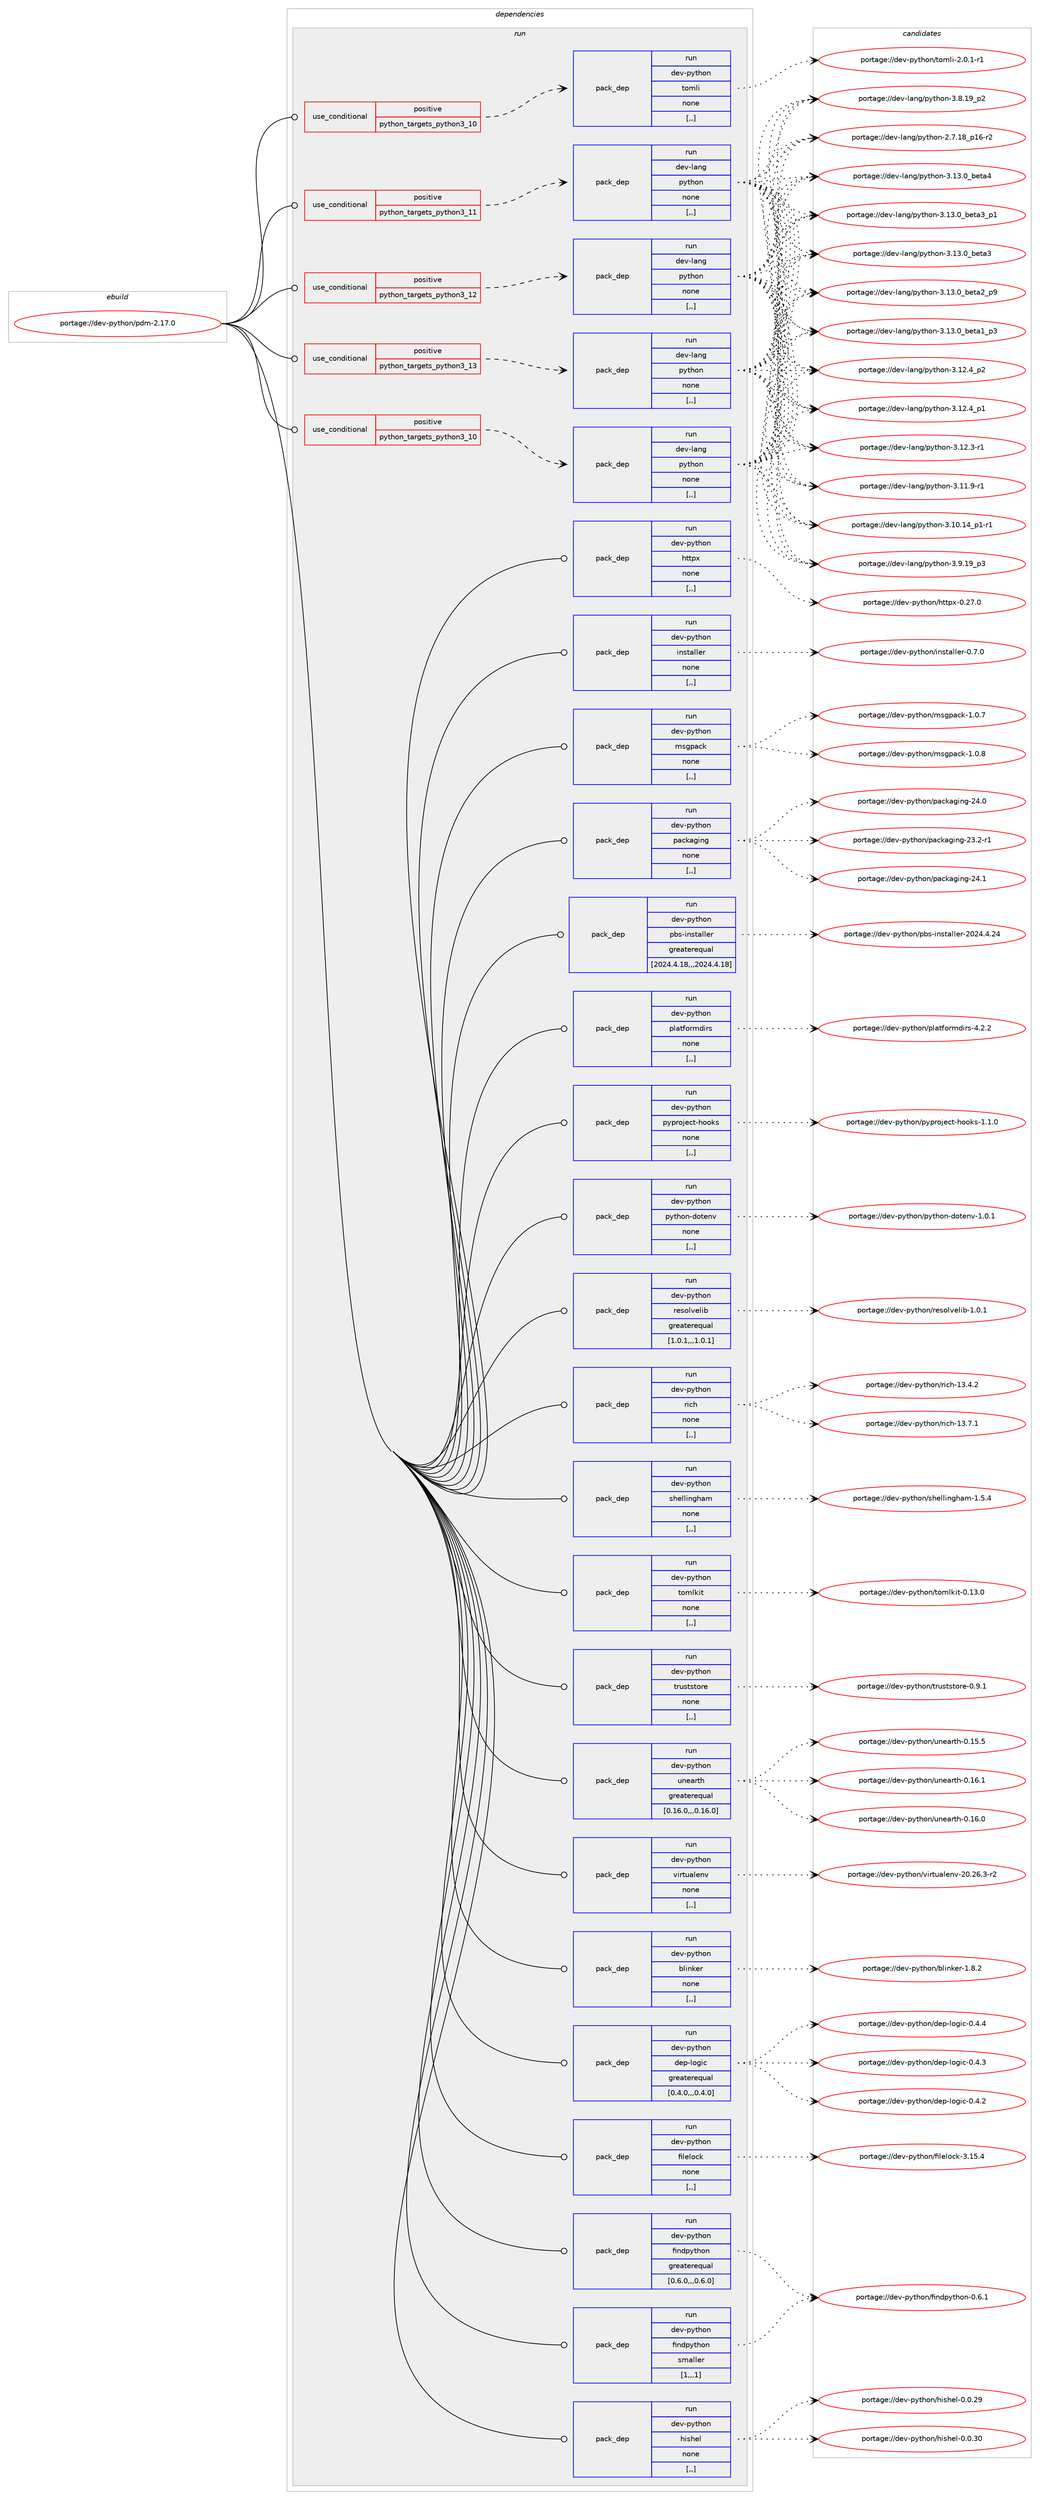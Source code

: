 digraph prolog {

# *************
# Graph options
# *************

newrank=true;
concentrate=true;
compound=true;
graph [rankdir=LR,fontname=Helvetica,fontsize=10,ranksep=1.5];#, ranksep=2.5, nodesep=0.2];
edge  [arrowhead=vee];
node  [fontname=Helvetica,fontsize=10];

# **********
# The ebuild
# **********

subgraph cluster_leftcol {
color=gray;
label=<<i>ebuild</i>>;
id [label="portage://dev-python/pdm-2.17.0", color=red, width=4, href="../dev-python/pdm-2.17.0.svg"];
}

# ****************
# The dependencies
# ****************

subgraph cluster_midcol {
color=gray;
label=<<i>dependencies</i>>;
subgraph cluster_compile {
fillcolor="#eeeeee";
style=filled;
label=<<i>compile</i>>;
}
subgraph cluster_compileandrun {
fillcolor="#eeeeee";
style=filled;
label=<<i>compile and run</i>>;
}
subgraph cluster_run {
fillcolor="#eeeeee";
style=filled;
label=<<i>run</i>>;
subgraph cond35823 {
dependency153971 [label=<<TABLE BORDER="0" CELLBORDER="1" CELLSPACING="0" CELLPADDING="4"><TR><TD ROWSPAN="3" CELLPADDING="10">use_conditional</TD></TR><TR><TD>positive</TD></TR><TR><TD>python_targets_python3_10</TD></TR></TABLE>>, shape=none, color=red];
subgraph pack116897 {
dependency153972 [label=<<TABLE BORDER="0" CELLBORDER="1" CELLSPACING="0" CELLPADDING="4" WIDTH="220"><TR><TD ROWSPAN="6" CELLPADDING="30">pack_dep</TD></TR><TR><TD WIDTH="110">run</TD></TR><TR><TD>dev-lang</TD></TR><TR><TD>python</TD></TR><TR><TD>none</TD></TR><TR><TD>[,,]</TD></TR></TABLE>>, shape=none, color=blue];
}
dependency153971:e -> dependency153972:w [weight=20,style="dashed",arrowhead="vee"];
}
id:e -> dependency153971:w [weight=20,style="solid",arrowhead="odot"];
subgraph cond35824 {
dependency153973 [label=<<TABLE BORDER="0" CELLBORDER="1" CELLSPACING="0" CELLPADDING="4"><TR><TD ROWSPAN="3" CELLPADDING="10">use_conditional</TD></TR><TR><TD>positive</TD></TR><TR><TD>python_targets_python3_10</TD></TR></TABLE>>, shape=none, color=red];
subgraph pack116898 {
dependency153974 [label=<<TABLE BORDER="0" CELLBORDER="1" CELLSPACING="0" CELLPADDING="4" WIDTH="220"><TR><TD ROWSPAN="6" CELLPADDING="30">pack_dep</TD></TR><TR><TD WIDTH="110">run</TD></TR><TR><TD>dev-python</TD></TR><TR><TD>tomli</TD></TR><TR><TD>none</TD></TR><TR><TD>[,,]</TD></TR></TABLE>>, shape=none, color=blue];
}
dependency153973:e -> dependency153974:w [weight=20,style="dashed",arrowhead="vee"];
}
id:e -> dependency153973:w [weight=20,style="solid",arrowhead="odot"];
subgraph cond35825 {
dependency153975 [label=<<TABLE BORDER="0" CELLBORDER="1" CELLSPACING="0" CELLPADDING="4"><TR><TD ROWSPAN="3" CELLPADDING="10">use_conditional</TD></TR><TR><TD>positive</TD></TR><TR><TD>python_targets_python3_11</TD></TR></TABLE>>, shape=none, color=red];
subgraph pack116899 {
dependency153976 [label=<<TABLE BORDER="0" CELLBORDER="1" CELLSPACING="0" CELLPADDING="4" WIDTH="220"><TR><TD ROWSPAN="6" CELLPADDING="30">pack_dep</TD></TR><TR><TD WIDTH="110">run</TD></TR><TR><TD>dev-lang</TD></TR><TR><TD>python</TD></TR><TR><TD>none</TD></TR><TR><TD>[,,]</TD></TR></TABLE>>, shape=none, color=blue];
}
dependency153975:e -> dependency153976:w [weight=20,style="dashed",arrowhead="vee"];
}
id:e -> dependency153975:w [weight=20,style="solid",arrowhead="odot"];
subgraph cond35826 {
dependency153977 [label=<<TABLE BORDER="0" CELLBORDER="1" CELLSPACING="0" CELLPADDING="4"><TR><TD ROWSPAN="3" CELLPADDING="10">use_conditional</TD></TR><TR><TD>positive</TD></TR><TR><TD>python_targets_python3_12</TD></TR></TABLE>>, shape=none, color=red];
subgraph pack116900 {
dependency153978 [label=<<TABLE BORDER="0" CELLBORDER="1" CELLSPACING="0" CELLPADDING="4" WIDTH="220"><TR><TD ROWSPAN="6" CELLPADDING="30">pack_dep</TD></TR><TR><TD WIDTH="110">run</TD></TR><TR><TD>dev-lang</TD></TR><TR><TD>python</TD></TR><TR><TD>none</TD></TR><TR><TD>[,,]</TD></TR></TABLE>>, shape=none, color=blue];
}
dependency153977:e -> dependency153978:w [weight=20,style="dashed",arrowhead="vee"];
}
id:e -> dependency153977:w [weight=20,style="solid",arrowhead="odot"];
subgraph cond35827 {
dependency153979 [label=<<TABLE BORDER="0" CELLBORDER="1" CELLSPACING="0" CELLPADDING="4"><TR><TD ROWSPAN="3" CELLPADDING="10">use_conditional</TD></TR><TR><TD>positive</TD></TR><TR><TD>python_targets_python3_13</TD></TR></TABLE>>, shape=none, color=red];
subgraph pack116901 {
dependency153980 [label=<<TABLE BORDER="0" CELLBORDER="1" CELLSPACING="0" CELLPADDING="4" WIDTH="220"><TR><TD ROWSPAN="6" CELLPADDING="30">pack_dep</TD></TR><TR><TD WIDTH="110">run</TD></TR><TR><TD>dev-lang</TD></TR><TR><TD>python</TD></TR><TR><TD>none</TD></TR><TR><TD>[,,]</TD></TR></TABLE>>, shape=none, color=blue];
}
dependency153979:e -> dependency153980:w [weight=20,style="dashed",arrowhead="vee"];
}
id:e -> dependency153979:w [weight=20,style="solid",arrowhead="odot"];
subgraph pack116902 {
dependency153981 [label=<<TABLE BORDER="0" CELLBORDER="1" CELLSPACING="0" CELLPADDING="4" WIDTH="220"><TR><TD ROWSPAN="6" CELLPADDING="30">pack_dep</TD></TR><TR><TD WIDTH="110">run</TD></TR><TR><TD>dev-python</TD></TR><TR><TD>blinker</TD></TR><TR><TD>none</TD></TR><TR><TD>[,,]</TD></TR></TABLE>>, shape=none, color=blue];
}
id:e -> dependency153981:w [weight=20,style="solid",arrowhead="odot"];
subgraph pack116903 {
dependency153982 [label=<<TABLE BORDER="0" CELLBORDER="1" CELLSPACING="0" CELLPADDING="4" WIDTH="220"><TR><TD ROWSPAN="6" CELLPADDING="30">pack_dep</TD></TR><TR><TD WIDTH="110">run</TD></TR><TR><TD>dev-python</TD></TR><TR><TD>dep-logic</TD></TR><TR><TD>greaterequal</TD></TR><TR><TD>[0.4.0,,,0.4.0]</TD></TR></TABLE>>, shape=none, color=blue];
}
id:e -> dependency153982:w [weight=20,style="solid",arrowhead="odot"];
subgraph pack116904 {
dependency153983 [label=<<TABLE BORDER="0" CELLBORDER="1" CELLSPACING="0" CELLPADDING="4" WIDTH="220"><TR><TD ROWSPAN="6" CELLPADDING="30">pack_dep</TD></TR><TR><TD WIDTH="110">run</TD></TR><TR><TD>dev-python</TD></TR><TR><TD>filelock</TD></TR><TR><TD>none</TD></TR><TR><TD>[,,]</TD></TR></TABLE>>, shape=none, color=blue];
}
id:e -> dependency153983:w [weight=20,style="solid",arrowhead="odot"];
subgraph pack116905 {
dependency153984 [label=<<TABLE BORDER="0" CELLBORDER="1" CELLSPACING="0" CELLPADDING="4" WIDTH="220"><TR><TD ROWSPAN="6" CELLPADDING="30">pack_dep</TD></TR><TR><TD WIDTH="110">run</TD></TR><TR><TD>dev-python</TD></TR><TR><TD>findpython</TD></TR><TR><TD>greaterequal</TD></TR><TR><TD>[0.6.0,,,0.6.0]</TD></TR></TABLE>>, shape=none, color=blue];
}
id:e -> dependency153984:w [weight=20,style="solid",arrowhead="odot"];
subgraph pack116906 {
dependency153985 [label=<<TABLE BORDER="0" CELLBORDER="1" CELLSPACING="0" CELLPADDING="4" WIDTH="220"><TR><TD ROWSPAN="6" CELLPADDING="30">pack_dep</TD></TR><TR><TD WIDTH="110">run</TD></TR><TR><TD>dev-python</TD></TR><TR><TD>findpython</TD></TR><TR><TD>smaller</TD></TR><TR><TD>[1,,,1]</TD></TR></TABLE>>, shape=none, color=blue];
}
id:e -> dependency153985:w [weight=20,style="solid",arrowhead="odot"];
subgraph pack116907 {
dependency153986 [label=<<TABLE BORDER="0" CELLBORDER="1" CELLSPACING="0" CELLPADDING="4" WIDTH="220"><TR><TD ROWSPAN="6" CELLPADDING="30">pack_dep</TD></TR><TR><TD WIDTH="110">run</TD></TR><TR><TD>dev-python</TD></TR><TR><TD>hishel</TD></TR><TR><TD>none</TD></TR><TR><TD>[,,]</TD></TR></TABLE>>, shape=none, color=blue];
}
id:e -> dependency153986:w [weight=20,style="solid",arrowhead="odot"];
subgraph pack116908 {
dependency153987 [label=<<TABLE BORDER="0" CELLBORDER="1" CELLSPACING="0" CELLPADDING="4" WIDTH="220"><TR><TD ROWSPAN="6" CELLPADDING="30">pack_dep</TD></TR><TR><TD WIDTH="110">run</TD></TR><TR><TD>dev-python</TD></TR><TR><TD>httpx</TD></TR><TR><TD>none</TD></TR><TR><TD>[,,]</TD></TR></TABLE>>, shape=none, color=blue];
}
id:e -> dependency153987:w [weight=20,style="solid",arrowhead="odot"];
subgraph pack116909 {
dependency153988 [label=<<TABLE BORDER="0" CELLBORDER="1" CELLSPACING="0" CELLPADDING="4" WIDTH="220"><TR><TD ROWSPAN="6" CELLPADDING="30">pack_dep</TD></TR><TR><TD WIDTH="110">run</TD></TR><TR><TD>dev-python</TD></TR><TR><TD>installer</TD></TR><TR><TD>none</TD></TR><TR><TD>[,,]</TD></TR></TABLE>>, shape=none, color=blue];
}
id:e -> dependency153988:w [weight=20,style="solid",arrowhead="odot"];
subgraph pack116910 {
dependency153989 [label=<<TABLE BORDER="0" CELLBORDER="1" CELLSPACING="0" CELLPADDING="4" WIDTH="220"><TR><TD ROWSPAN="6" CELLPADDING="30">pack_dep</TD></TR><TR><TD WIDTH="110">run</TD></TR><TR><TD>dev-python</TD></TR><TR><TD>msgpack</TD></TR><TR><TD>none</TD></TR><TR><TD>[,,]</TD></TR></TABLE>>, shape=none, color=blue];
}
id:e -> dependency153989:w [weight=20,style="solid",arrowhead="odot"];
subgraph pack116911 {
dependency153990 [label=<<TABLE BORDER="0" CELLBORDER="1" CELLSPACING="0" CELLPADDING="4" WIDTH="220"><TR><TD ROWSPAN="6" CELLPADDING="30">pack_dep</TD></TR><TR><TD WIDTH="110">run</TD></TR><TR><TD>dev-python</TD></TR><TR><TD>packaging</TD></TR><TR><TD>none</TD></TR><TR><TD>[,,]</TD></TR></TABLE>>, shape=none, color=blue];
}
id:e -> dependency153990:w [weight=20,style="solid",arrowhead="odot"];
subgraph pack116912 {
dependency153991 [label=<<TABLE BORDER="0" CELLBORDER="1" CELLSPACING="0" CELLPADDING="4" WIDTH="220"><TR><TD ROWSPAN="6" CELLPADDING="30">pack_dep</TD></TR><TR><TD WIDTH="110">run</TD></TR><TR><TD>dev-python</TD></TR><TR><TD>pbs-installer</TD></TR><TR><TD>greaterequal</TD></TR><TR><TD>[2024.4.18,,,2024.4.18]</TD></TR></TABLE>>, shape=none, color=blue];
}
id:e -> dependency153991:w [weight=20,style="solid",arrowhead="odot"];
subgraph pack116913 {
dependency153992 [label=<<TABLE BORDER="0" CELLBORDER="1" CELLSPACING="0" CELLPADDING="4" WIDTH="220"><TR><TD ROWSPAN="6" CELLPADDING="30">pack_dep</TD></TR><TR><TD WIDTH="110">run</TD></TR><TR><TD>dev-python</TD></TR><TR><TD>platformdirs</TD></TR><TR><TD>none</TD></TR><TR><TD>[,,]</TD></TR></TABLE>>, shape=none, color=blue];
}
id:e -> dependency153992:w [weight=20,style="solid",arrowhead="odot"];
subgraph pack116914 {
dependency153993 [label=<<TABLE BORDER="0" CELLBORDER="1" CELLSPACING="0" CELLPADDING="4" WIDTH="220"><TR><TD ROWSPAN="6" CELLPADDING="30">pack_dep</TD></TR><TR><TD WIDTH="110">run</TD></TR><TR><TD>dev-python</TD></TR><TR><TD>pyproject-hooks</TD></TR><TR><TD>none</TD></TR><TR><TD>[,,]</TD></TR></TABLE>>, shape=none, color=blue];
}
id:e -> dependency153993:w [weight=20,style="solid",arrowhead="odot"];
subgraph pack116915 {
dependency153994 [label=<<TABLE BORDER="0" CELLBORDER="1" CELLSPACING="0" CELLPADDING="4" WIDTH="220"><TR><TD ROWSPAN="6" CELLPADDING="30">pack_dep</TD></TR><TR><TD WIDTH="110">run</TD></TR><TR><TD>dev-python</TD></TR><TR><TD>python-dotenv</TD></TR><TR><TD>none</TD></TR><TR><TD>[,,]</TD></TR></TABLE>>, shape=none, color=blue];
}
id:e -> dependency153994:w [weight=20,style="solid",arrowhead="odot"];
subgraph pack116916 {
dependency153995 [label=<<TABLE BORDER="0" CELLBORDER="1" CELLSPACING="0" CELLPADDING="4" WIDTH="220"><TR><TD ROWSPAN="6" CELLPADDING="30">pack_dep</TD></TR><TR><TD WIDTH="110">run</TD></TR><TR><TD>dev-python</TD></TR><TR><TD>resolvelib</TD></TR><TR><TD>greaterequal</TD></TR><TR><TD>[1.0.1,,,1.0.1]</TD></TR></TABLE>>, shape=none, color=blue];
}
id:e -> dependency153995:w [weight=20,style="solid",arrowhead="odot"];
subgraph pack116917 {
dependency153996 [label=<<TABLE BORDER="0" CELLBORDER="1" CELLSPACING="0" CELLPADDING="4" WIDTH="220"><TR><TD ROWSPAN="6" CELLPADDING="30">pack_dep</TD></TR><TR><TD WIDTH="110">run</TD></TR><TR><TD>dev-python</TD></TR><TR><TD>rich</TD></TR><TR><TD>none</TD></TR><TR><TD>[,,]</TD></TR></TABLE>>, shape=none, color=blue];
}
id:e -> dependency153996:w [weight=20,style="solid",arrowhead="odot"];
subgraph pack116918 {
dependency153997 [label=<<TABLE BORDER="0" CELLBORDER="1" CELLSPACING="0" CELLPADDING="4" WIDTH="220"><TR><TD ROWSPAN="6" CELLPADDING="30">pack_dep</TD></TR><TR><TD WIDTH="110">run</TD></TR><TR><TD>dev-python</TD></TR><TR><TD>shellingham</TD></TR><TR><TD>none</TD></TR><TR><TD>[,,]</TD></TR></TABLE>>, shape=none, color=blue];
}
id:e -> dependency153997:w [weight=20,style="solid",arrowhead="odot"];
subgraph pack116919 {
dependency153998 [label=<<TABLE BORDER="0" CELLBORDER="1" CELLSPACING="0" CELLPADDING="4" WIDTH="220"><TR><TD ROWSPAN="6" CELLPADDING="30">pack_dep</TD></TR><TR><TD WIDTH="110">run</TD></TR><TR><TD>dev-python</TD></TR><TR><TD>tomlkit</TD></TR><TR><TD>none</TD></TR><TR><TD>[,,]</TD></TR></TABLE>>, shape=none, color=blue];
}
id:e -> dependency153998:w [weight=20,style="solid",arrowhead="odot"];
subgraph pack116920 {
dependency153999 [label=<<TABLE BORDER="0" CELLBORDER="1" CELLSPACING="0" CELLPADDING="4" WIDTH="220"><TR><TD ROWSPAN="6" CELLPADDING="30">pack_dep</TD></TR><TR><TD WIDTH="110">run</TD></TR><TR><TD>dev-python</TD></TR><TR><TD>truststore</TD></TR><TR><TD>none</TD></TR><TR><TD>[,,]</TD></TR></TABLE>>, shape=none, color=blue];
}
id:e -> dependency153999:w [weight=20,style="solid",arrowhead="odot"];
subgraph pack116921 {
dependency154000 [label=<<TABLE BORDER="0" CELLBORDER="1" CELLSPACING="0" CELLPADDING="4" WIDTH="220"><TR><TD ROWSPAN="6" CELLPADDING="30">pack_dep</TD></TR><TR><TD WIDTH="110">run</TD></TR><TR><TD>dev-python</TD></TR><TR><TD>unearth</TD></TR><TR><TD>greaterequal</TD></TR><TR><TD>[0.16.0,,,0.16.0]</TD></TR></TABLE>>, shape=none, color=blue];
}
id:e -> dependency154000:w [weight=20,style="solid",arrowhead="odot"];
subgraph pack116922 {
dependency154001 [label=<<TABLE BORDER="0" CELLBORDER="1" CELLSPACING="0" CELLPADDING="4" WIDTH="220"><TR><TD ROWSPAN="6" CELLPADDING="30">pack_dep</TD></TR><TR><TD WIDTH="110">run</TD></TR><TR><TD>dev-python</TD></TR><TR><TD>virtualenv</TD></TR><TR><TD>none</TD></TR><TR><TD>[,,]</TD></TR></TABLE>>, shape=none, color=blue];
}
id:e -> dependency154001:w [weight=20,style="solid",arrowhead="odot"];
}
}

# **************
# The candidates
# **************

subgraph cluster_choices {
rank=same;
color=gray;
label=<<i>candidates</i>>;

subgraph choice116897 {
color=black;
nodesep=1;
choice1001011184510897110103471121211161041111104551464951464895981011169752 [label="portage://dev-lang/python-3.13.0_beta4", color=red, width=4,href="../dev-lang/python-3.13.0_beta4.svg"];
choice10010111845108971101034711212111610411111045514649514648959810111697519511249 [label="portage://dev-lang/python-3.13.0_beta3_p1", color=red, width=4,href="../dev-lang/python-3.13.0_beta3_p1.svg"];
choice1001011184510897110103471121211161041111104551464951464895981011169751 [label="portage://dev-lang/python-3.13.0_beta3", color=red, width=4,href="../dev-lang/python-3.13.0_beta3.svg"];
choice10010111845108971101034711212111610411111045514649514648959810111697509511257 [label="portage://dev-lang/python-3.13.0_beta2_p9", color=red, width=4,href="../dev-lang/python-3.13.0_beta2_p9.svg"];
choice10010111845108971101034711212111610411111045514649514648959810111697499511251 [label="portage://dev-lang/python-3.13.0_beta1_p3", color=red, width=4,href="../dev-lang/python-3.13.0_beta1_p3.svg"];
choice100101118451089711010347112121116104111110455146495046529511250 [label="portage://dev-lang/python-3.12.4_p2", color=red, width=4,href="../dev-lang/python-3.12.4_p2.svg"];
choice100101118451089711010347112121116104111110455146495046529511249 [label="portage://dev-lang/python-3.12.4_p1", color=red, width=4,href="../dev-lang/python-3.12.4_p1.svg"];
choice100101118451089711010347112121116104111110455146495046514511449 [label="portage://dev-lang/python-3.12.3-r1", color=red, width=4,href="../dev-lang/python-3.12.3-r1.svg"];
choice100101118451089711010347112121116104111110455146494946574511449 [label="portage://dev-lang/python-3.11.9-r1", color=red, width=4,href="../dev-lang/python-3.11.9-r1.svg"];
choice100101118451089711010347112121116104111110455146494846495295112494511449 [label="portage://dev-lang/python-3.10.14_p1-r1", color=red, width=4,href="../dev-lang/python-3.10.14_p1-r1.svg"];
choice100101118451089711010347112121116104111110455146574649579511251 [label="portage://dev-lang/python-3.9.19_p3", color=red, width=4,href="../dev-lang/python-3.9.19_p3.svg"];
choice100101118451089711010347112121116104111110455146564649579511250 [label="portage://dev-lang/python-3.8.19_p2", color=red, width=4,href="../dev-lang/python-3.8.19_p2.svg"];
choice100101118451089711010347112121116104111110455046554649569511249544511450 [label="portage://dev-lang/python-2.7.18_p16-r2", color=red, width=4,href="../dev-lang/python-2.7.18_p16-r2.svg"];
dependency153972:e -> choice1001011184510897110103471121211161041111104551464951464895981011169752:w [style=dotted,weight="100"];
dependency153972:e -> choice10010111845108971101034711212111610411111045514649514648959810111697519511249:w [style=dotted,weight="100"];
dependency153972:e -> choice1001011184510897110103471121211161041111104551464951464895981011169751:w [style=dotted,weight="100"];
dependency153972:e -> choice10010111845108971101034711212111610411111045514649514648959810111697509511257:w [style=dotted,weight="100"];
dependency153972:e -> choice10010111845108971101034711212111610411111045514649514648959810111697499511251:w [style=dotted,weight="100"];
dependency153972:e -> choice100101118451089711010347112121116104111110455146495046529511250:w [style=dotted,weight="100"];
dependency153972:e -> choice100101118451089711010347112121116104111110455146495046529511249:w [style=dotted,weight="100"];
dependency153972:e -> choice100101118451089711010347112121116104111110455146495046514511449:w [style=dotted,weight="100"];
dependency153972:e -> choice100101118451089711010347112121116104111110455146494946574511449:w [style=dotted,weight="100"];
dependency153972:e -> choice100101118451089711010347112121116104111110455146494846495295112494511449:w [style=dotted,weight="100"];
dependency153972:e -> choice100101118451089711010347112121116104111110455146574649579511251:w [style=dotted,weight="100"];
dependency153972:e -> choice100101118451089711010347112121116104111110455146564649579511250:w [style=dotted,weight="100"];
dependency153972:e -> choice100101118451089711010347112121116104111110455046554649569511249544511450:w [style=dotted,weight="100"];
}
subgraph choice116898 {
color=black;
nodesep=1;
choice10010111845112121116104111110471161111091081054550464846494511449 [label="portage://dev-python/tomli-2.0.1-r1", color=red, width=4,href="../dev-python/tomli-2.0.1-r1.svg"];
dependency153974:e -> choice10010111845112121116104111110471161111091081054550464846494511449:w [style=dotted,weight="100"];
}
subgraph choice116899 {
color=black;
nodesep=1;
choice1001011184510897110103471121211161041111104551464951464895981011169752 [label="portage://dev-lang/python-3.13.0_beta4", color=red, width=4,href="../dev-lang/python-3.13.0_beta4.svg"];
choice10010111845108971101034711212111610411111045514649514648959810111697519511249 [label="portage://dev-lang/python-3.13.0_beta3_p1", color=red, width=4,href="../dev-lang/python-3.13.0_beta3_p1.svg"];
choice1001011184510897110103471121211161041111104551464951464895981011169751 [label="portage://dev-lang/python-3.13.0_beta3", color=red, width=4,href="../dev-lang/python-3.13.0_beta3.svg"];
choice10010111845108971101034711212111610411111045514649514648959810111697509511257 [label="portage://dev-lang/python-3.13.0_beta2_p9", color=red, width=4,href="../dev-lang/python-3.13.0_beta2_p9.svg"];
choice10010111845108971101034711212111610411111045514649514648959810111697499511251 [label="portage://dev-lang/python-3.13.0_beta1_p3", color=red, width=4,href="../dev-lang/python-3.13.0_beta1_p3.svg"];
choice100101118451089711010347112121116104111110455146495046529511250 [label="portage://dev-lang/python-3.12.4_p2", color=red, width=4,href="../dev-lang/python-3.12.4_p2.svg"];
choice100101118451089711010347112121116104111110455146495046529511249 [label="portage://dev-lang/python-3.12.4_p1", color=red, width=4,href="../dev-lang/python-3.12.4_p1.svg"];
choice100101118451089711010347112121116104111110455146495046514511449 [label="portage://dev-lang/python-3.12.3-r1", color=red, width=4,href="../dev-lang/python-3.12.3-r1.svg"];
choice100101118451089711010347112121116104111110455146494946574511449 [label="portage://dev-lang/python-3.11.9-r1", color=red, width=4,href="../dev-lang/python-3.11.9-r1.svg"];
choice100101118451089711010347112121116104111110455146494846495295112494511449 [label="portage://dev-lang/python-3.10.14_p1-r1", color=red, width=4,href="../dev-lang/python-3.10.14_p1-r1.svg"];
choice100101118451089711010347112121116104111110455146574649579511251 [label="portage://dev-lang/python-3.9.19_p3", color=red, width=4,href="../dev-lang/python-3.9.19_p3.svg"];
choice100101118451089711010347112121116104111110455146564649579511250 [label="portage://dev-lang/python-3.8.19_p2", color=red, width=4,href="../dev-lang/python-3.8.19_p2.svg"];
choice100101118451089711010347112121116104111110455046554649569511249544511450 [label="portage://dev-lang/python-2.7.18_p16-r2", color=red, width=4,href="../dev-lang/python-2.7.18_p16-r2.svg"];
dependency153976:e -> choice1001011184510897110103471121211161041111104551464951464895981011169752:w [style=dotted,weight="100"];
dependency153976:e -> choice10010111845108971101034711212111610411111045514649514648959810111697519511249:w [style=dotted,weight="100"];
dependency153976:e -> choice1001011184510897110103471121211161041111104551464951464895981011169751:w [style=dotted,weight="100"];
dependency153976:e -> choice10010111845108971101034711212111610411111045514649514648959810111697509511257:w [style=dotted,weight="100"];
dependency153976:e -> choice10010111845108971101034711212111610411111045514649514648959810111697499511251:w [style=dotted,weight="100"];
dependency153976:e -> choice100101118451089711010347112121116104111110455146495046529511250:w [style=dotted,weight="100"];
dependency153976:e -> choice100101118451089711010347112121116104111110455146495046529511249:w [style=dotted,weight="100"];
dependency153976:e -> choice100101118451089711010347112121116104111110455146495046514511449:w [style=dotted,weight="100"];
dependency153976:e -> choice100101118451089711010347112121116104111110455146494946574511449:w [style=dotted,weight="100"];
dependency153976:e -> choice100101118451089711010347112121116104111110455146494846495295112494511449:w [style=dotted,weight="100"];
dependency153976:e -> choice100101118451089711010347112121116104111110455146574649579511251:w [style=dotted,weight="100"];
dependency153976:e -> choice100101118451089711010347112121116104111110455146564649579511250:w [style=dotted,weight="100"];
dependency153976:e -> choice100101118451089711010347112121116104111110455046554649569511249544511450:w [style=dotted,weight="100"];
}
subgraph choice116900 {
color=black;
nodesep=1;
choice1001011184510897110103471121211161041111104551464951464895981011169752 [label="portage://dev-lang/python-3.13.0_beta4", color=red, width=4,href="../dev-lang/python-3.13.0_beta4.svg"];
choice10010111845108971101034711212111610411111045514649514648959810111697519511249 [label="portage://dev-lang/python-3.13.0_beta3_p1", color=red, width=4,href="../dev-lang/python-3.13.0_beta3_p1.svg"];
choice1001011184510897110103471121211161041111104551464951464895981011169751 [label="portage://dev-lang/python-3.13.0_beta3", color=red, width=4,href="../dev-lang/python-3.13.0_beta3.svg"];
choice10010111845108971101034711212111610411111045514649514648959810111697509511257 [label="portage://dev-lang/python-3.13.0_beta2_p9", color=red, width=4,href="../dev-lang/python-3.13.0_beta2_p9.svg"];
choice10010111845108971101034711212111610411111045514649514648959810111697499511251 [label="portage://dev-lang/python-3.13.0_beta1_p3", color=red, width=4,href="../dev-lang/python-3.13.0_beta1_p3.svg"];
choice100101118451089711010347112121116104111110455146495046529511250 [label="portage://dev-lang/python-3.12.4_p2", color=red, width=4,href="../dev-lang/python-3.12.4_p2.svg"];
choice100101118451089711010347112121116104111110455146495046529511249 [label="portage://dev-lang/python-3.12.4_p1", color=red, width=4,href="../dev-lang/python-3.12.4_p1.svg"];
choice100101118451089711010347112121116104111110455146495046514511449 [label="portage://dev-lang/python-3.12.3-r1", color=red, width=4,href="../dev-lang/python-3.12.3-r1.svg"];
choice100101118451089711010347112121116104111110455146494946574511449 [label="portage://dev-lang/python-3.11.9-r1", color=red, width=4,href="../dev-lang/python-3.11.9-r1.svg"];
choice100101118451089711010347112121116104111110455146494846495295112494511449 [label="portage://dev-lang/python-3.10.14_p1-r1", color=red, width=4,href="../dev-lang/python-3.10.14_p1-r1.svg"];
choice100101118451089711010347112121116104111110455146574649579511251 [label="portage://dev-lang/python-3.9.19_p3", color=red, width=4,href="../dev-lang/python-3.9.19_p3.svg"];
choice100101118451089711010347112121116104111110455146564649579511250 [label="portage://dev-lang/python-3.8.19_p2", color=red, width=4,href="../dev-lang/python-3.8.19_p2.svg"];
choice100101118451089711010347112121116104111110455046554649569511249544511450 [label="portage://dev-lang/python-2.7.18_p16-r2", color=red, width=4,href="../dev-lang/python-2.7.18_p16-r2.svg"];
dependency153978:e -> choice1001011184510897110103471121211161041111104551464951464895981011169752:w [style=dotted,weight="100"];
dependency153978:e -> choice10010111845108971101034711212111610411111045514649514648959810111697519511249:w [style=dotted,weight="100"];
dependency153978:e -> choice1001011184510897110103471121211161041111104551464951464895981011169751:w [style=dotted,weight="100"];
dependency153978:e -> choice10010111845108971101034711212111610411111045514649514648959810111697509511257:w [style=dotted,weight="100"];
dependency153978:e -> choice10010111845108971101034711212111610411111045514649514648959810111697499511251:w [style=dotted,weight="100"];
dependency153978:e -> choice100101118451089711010347112121116104111110455146495046529511250:w [style=dotted,weight="100"];
dependency153978:e -> choice100101118451089711010347112121116104111110455146495046529511249:w [style=dotted,weight="100"];
dependency153978:e -> choice100101118451089711010347112121116104111110455146495046514511449:w [style=dotted,weight="100"];
dependency153978:e -> choice100101118451089711010347112121116104111110455146494946574511449:w [style=dotted,weight="100"];
dependency153978:e -> choice100101118451089711010347112121116104111110455146494846495295112494511449:w [style=dotted,weight="100"];
dependency153978:e -> choice100101118451089711010347112121116104111110455146574649579511251:w [style=dotted,weight="100"];
dependency153978:e -> choice100101118451089711010347112121116104111110455146564649579511250:w [style=dotted,weight="100"];
dependency153978:e -> choice100101118451089711010347112121116104111110455046554649569511249544511450:w [style=dotted,weight="100"];
}
subgraph choice116901 {
color=black;
nodesep=1;
choice1001011184510897110103471121211161041111104551464951464895981011169752 [label="portage://dev-lang/python-3.13.0_beta4", color=red, width=4,href="../dev-lang/python-3.13.0_beta4.svg"];
choice10010111845108971101034711212111610411111045514649514648959810111697519511249 [label="portage://dev-lang/python-3.13.0_beta3_p1", color=red, width=4,href="../dev-lang/python-3.13.0_beta3_p1.svg"];
choice1001011184510897110103471121211161041111104551464951464895981011169751 [label="portage://dev-lang/python-3.13.0_beta3", color=red, width=4,href="../dev-lang/python-3.13.0_beta3.svg"];
choice10010111845108971101034711212111610411111045514649514648959810111697509511257 [label="portage://dev-lang/python-3.13.0_beta2_p9", color=red, width=4,href="../dev-lang/python-3.13.0_beta2_p9.svg"];
choice10010111845108971101034711212111610411111045514649514648959810111697499511251 [label="portage://dev-lang/python-3.13.0_beta1_p3", color=red, width=4,href="../dev-lang/python-3.13.0_beta1_p3.svg"];
choice100101118451089711010347112121116104111110455146495046529511250 [label="portage://dev-lang/python-3.12.4_p2", color=red, width=4,href="../dev-lang/python-3.12.4_p2.svg"];
choice100101118451089711010347112121116104111110455146495046529511249 [label="portage://dev-lang/python-3.12.4_p1", color=red, width=4,href="../dev-lang/python-3.12.4_p1.svg"];
choice100101118451089711010347112121116104111110455146495046514511449 [label="portage://dev-lang/python-3.12.3-r1", color=red, width=4,href="../dev-lang/python-3.12.3-r1.svg"];
choice100101118451089711010347112121116104111110455146494946574511449 [label="portage://dev-lang/python-3.11.9-r1", color=red, width=4,href="../dev-lang/python-3.11.9-r1.svg"];
choice100101118451089711010347112121116104111110455146494846495295112494511449 [label="portage://dev-lang/python-3.10.14_p1-r1", color=red, width=4,href="../dev-lang/python-3.10.14_p1-r1.svg"];
choice100101118451089711010347112121116104111110455146574649579511251 [label="portage://dev-lang/python-3.9.19_p3", color=red, width=4,href="../dev-lang/python-3.9.19_p3.svg"];
choice100101118451089711010347112121116104111110455146564649579511250 [label="portage://dev-lang/python-3.8.19_p2", color=red, width=4,href="../dev-lang/python-3.8.19_p2.svg"];
choice100101118451089711010347112121116104111110455046554649569511249544511450 [label="portage://dev-lang/python-2.7.18_p16-r2", color=red, width=4,href="../dev-lang/python-2.7.18_p16-r2.svg"];
dependency153980:e -> choice1001011184510897110103471121211161041111104551464951464895981011169752:w [style=dotted,weight="100"];
dependency153980:e -> choice10010111845108971101034711212111610411111045514649514648959810111697519511249:w [style=dotted,weight="100"];
dependency153980:e -> choice1001011184510897110103471121211161041111104551464951464895981011169751:w [style=dotted,weight="100"];
dependency153980:e -> choice10010111845108971101034711212111610411111045514649514648959810111697509511257:w [style=dotted,weight="100"];
dependency153980:e -> choice10010111845108971101034711212111610411111045514649514648959810111697499511251:w [style=dotted,weight="100"];
dependency153980:e -> choice100101118451089711010347112121116104111110455146495046529511250:w [style=dotted,weight="100"];
dependency153980:e -> choice100101118451089711010347112121116104111110455146495046529511249:w [style=dotted,weight="100"];
dependency153980:e -> choice100101118451089711010347112121116104111110455146495046514511449:w [style=dotted,weight="100"];
dependency153980:e -> choice100101118451089711010347112121116104111110455146494946574511449:w [style=dotted,weight="100"];
dependency153980:e -> choice100101118451089711010347112121116104111110455146494846495295112494511449:w [style=dotted,weight="100"];
dependency153980:e -> choice100101118451089711010347112121116104111110455146574649579511251:w [style=dotted,weight="100"];
dependency153980:e -> choice100101118451089711010347112121116104111110455146564649579511250:w [style=dotted,weight="100"];
dependency153980:e -> choice100101118451089711010347112121116104111110455046554649569511249544511450:w [style=dotted,weight="100"];
}
subgraph choice116902 {
color=black;
nodesep=1;
choice100101118451121211161041111104798108105110107101114454946564650 [label="portage://dev-python/blinker-1.8.2", color=red, width=4,href="../dev-python/blinker-1.8.2.svg"];
dependency153981:e -> choice100101118451121211161041111104798108105110107101114454946564650:w [style=dotted,weight="100"];
}
subgraph choice116903 {
color=black;
nodesep=1;
choice10010111845112121116104111110471001011124510811110310599454846524652 [label="portage://dev-python/dep-logic-0.4.4", color=red, width=4,href="../dev-python/dep-logic-0.4.4.svg"];
choice10010111845112121116104111110471001011124510811110310599454846524651 [label="portage://dev-python/dep-logic-0.4.3", color=red, width=4,href="../dev-python/dep-logic-0.4.3.svg"];
choice10010111845112121116104111110471001011124510811110310599454846524650 [label="portage://dev-python/dep-logic-0.4.2", color=red, width=4,href="../dev-python/dep-logic-0.4.2.svg"];
dependency153982:e -> choice10010111845112121116104111110471001011124510811110310599454846524652:w [style=dotted,weight="100"];
dependency153982:e -> choice10010111845112121116104111110471001011124510811110310599454846524651:w [style=dotted,weight="100"];
dependency153982:e -> choice10010111845112121116104111110471001011124510811110310599454846524650:w [style=dotted,weight="100"];
}
subgraph choice116904 {
color=black;
nodesep=1;
choice10010111845112121116104111110471021051081011081119910745514649534652 [label="portage://dev-python/filelock-3.15.4", color=red, width=4,href="../dev-python/filelock-3.15.4.svg"];
dependency153983:e -> choice10010111845112121116104111110471021051081011081119910745514649534652:w [style=dotted,weight="100"];
}
subgraph choice116905 {
color=black;
nodesep=1;
choice1001011184511212111610411111047102105110100112121116104111110454846544649 [label="portage://dev-python/findpython-0.6.1", color=red, width=4,href="../dev-python/findpython-0.6.1.svg"];
dependency153984:e -> choice1001011184511212111610411111047102105110100112121116104111110454846544649:w [style=dotted,weight="100"];
}
subgraph choice116906 {
color=black;
nodesep=1;
choice1001011184511212111610411111047102105110100112121116104111110454846544649 [label="portage://dev-python/findpython-0.6.1", color=red, width=4,href="../dev-python/findpython-0.6.1.svg"];
dependency153985:e -> choice1001011184511212111610411111047102105110100112121116104111110454846544649:w [style=dotted,weight="100"];
}
subgraph choice116907 {
color=black;
nodesep=1;
choice100101118451121211161041111104710410511510410110845484648465148 [label="portage://dev-python/hishel-0.0.30", color=red, width=4,href="../dev-python/hishel-0.0.30.svg"];
choice100101118451121211161041111104710410511510410110845484648465057 [label="portage://dev-python/hishel-0.0.29", color=red, width=4,href="../dev-python/hishel-0.0.29.svg"];
dependency153986:e -> choice100101118451121211161041111104710410511510410110845484648465148:w [style=dotted,weight="100"];
dependency153986:e -> choice100101118451121211161041111104710410511510410110845484648465057:w [style=dotted,weight="100"];
}
subgraph choice116908 {
color=black;
nodesep=1;
choice100101118451121211161041111104710411611611212045484650554648 [label="portage://dev-python/httpx-0.27.0", color=red, width=4,href="../dev-python/httpx-0.27.0.svg"];
dependency153987:e -> choice100101118451121211161041111104710411611611212045484650554648:w [style=dotted,weight="100"];
}
subgraph choice116909 {
color=black;
nodesep=1;
choice100101118451121211161041111104710511011511697108108101114454846554648 [label="portage://dev-python/installer-0.7.0", color=red, width=4,href="../dev-python/installer-0.7.0.svg"];
dependency153988:e -> choice100101118451121211161041111104710511011511697108108101114454846554648:w [style=dotted,weight="100"];
}
subgraph choice116910 {
color=black;
nodesep=1;
choice10010111845112121116104111110471091151031129799107454946484656 [label="portage://dev-python/msgpack-1.0.8", color=red, width=4,href="../dev-python/msgpack-1.0.8.svg"];
choice10010111845112121116104111110471091151031129799107454946484655 [label="portage://dev-python/msgpack-1.0.7", color=red, width=4,href="../dev-python/msgpack-1.0.7.svg"];
dependency153989:e -> choice10010111845112121116104111110471091151031129799107454946484656:w [style=dotted,weight="100"];
dependency153989:e -> choice10010111845112121116104111110471091151031129799107454946484655:w [style=dotted,weight="100"];
}
subgraph choice116911 {
color=black;
nodesep=1;
choice10010111845112121116104111110471129799107971031051101034550524649 [label="portage://dev-python/packaging-24.1", color=red, width=4,href="../dev-python/packaging-24.1.svg"];
choice10010111845112121116104111110471129799107971031051101034550524648 [label="portage://dev-python/packaging-24.0", color=red, width=4,href="../dev-python/packaging-24.0.svg"];
choice100101118451121211161041111104711297991079710310511010345505146504511449 [label="portage://dev-python/packaging-23.2-r1", color=red, width=4,href="../dev-python/packaging-23.2-r1.svg"];
dependency153990:e -> choice10010111845112121116104111110471129799107971031051101034550524649:w [style=dotted,weight="100"];
dependency153990:e -> choice10010111845112121116104111110471129799107971031051101034550524648:w [style=dotted,weight="100"];
dependency153990:e -> choice100101118451121211161041111104711297991079710310511010345505146504511449:w [style=dotted,weight="100"];
}
subgraph choice116912 {
color=black;
nodesep=1;
choice100101118451121211161041111104711298115451051101151169710810810111445504850524652465052 [label="portage://dev-python/pbs-installer-2024.4.24", color=red, width=4,href="../dev-python/pbs-installer-2024.4.24.svg"];
dependency153991:e -> choice100101118451121211161041111104711298115451051101151169710810810111445504850524652465052:w [style=dotted,weight="100"];
}
subgraph choice116913 {
color=black;
nodesep=1;
choice100101118451121211161041111104711210897116102111114109100105114115455246504650 [label="portage://dev-python/platformdirs-4.2.2", color=red, width=4,href="../dev-python/platformdirs-4.2.2.svg"];
dependency153992:e -> choice100101118451121211161041111104711210897116102111114109100105114115455246504650:w [style=dotted,weight="100"];
}
subgraph choice116914 {
color=black;
nodesep=1;
choice10010111845112121116104111110471121211121141111061019911645104111111107115454946494648 [label="portage://dev-python/pyproject-hooks-1.1.0", color=red, width=4,href="../dev-python/pyproject-hooks-1.1.0.svg"];
dependency153993:e -> choice10010111845112121116104111110471121211121141111061019911645104111111107115454946494648:w [style=dotted,weight="100"];
}
subgraph choice116915 {
color=black;
nodesep=1;
choice100101118451121211161041111104711212111610411111045100111116101110118454946484649 [label="portage://dev-python/python-dotenv-1.0.1", color=red, width=4,href="../dev-python/python-dotenv-1.0.1.svg"];
dependency153994:e -> choice100101118451121211161041111104711212111610411111045100111116101110118454946484649:w [style=dotted,weight="100"];
}
subgraph choice116916 {
color=black;
nodesep=1;
choice100101118451121211161041111104711410111511110811810110810598454946484649 [label="portage://dev-python/resolvelib-1.0.1", color=red, width=4,href="../dev-python/resolvelib-1.0.1.svg"];
dependency153995:e -> choice100101118451121211161041111104711410111511110811810110810598454946484649:w [style=dotted,weight="100"];
}
subgraph choice116917 {
color=black;
nodesep=1;
choice10010111845112121116104111110471141059910445495146554649 [label="portage://dev-python/rich-13.7.1", color=red, width=4,href="../dev-python/rich-13.7.1.svg"];
choice10010111845112121116104111110471141059910445495146524650 [label="portage://dev-python/rich-13.4.2", color=red, width=4,href="../dev-python/rich-13.4.2.svg"];
dependency153996:e -> choice10010111845112121116104111110471141059910445495146554649:w [style=dotted,weight="100"];
dependency153996:e -> choice10010111845112121116104111110471141059910445495146524650:w [style=dotted,weight="100"];
}
subgraph choice116918 {
color=black;
nodesep=1;
choice100101118451121211161041111104711510410110810810511010310497109454946534652 [label="portage://dev-python/shellingham-1.5.4", color=red, width=4,href="../dev-python/shellingham-1.5.4.svg"];
dependency153997:e -> choice100101118451121211161041111104711510410110810810511010310497109454946534652:w [style=dotted,weight="100"];
}
subgraph choice116919 {
color=black;
nodesep=1;
choice100101118451121211161041111104711611110910810710511645484649514648 [label="portage://dev-python/tomlkit-0.13.0", color=red, width=4,href="../dev-python/tomlkit-0.13.0.svg"];
dependency153998:e -> choice100101118451121211161041111104711611110910810710511645484649514648:w [style=dotted,weight="100"];
}
subgraph choice116920 {
color=black;
nodesep=1;
choice1001011184511212111610411111047116114117115116115116111114101454846574649 [label="portage://dev-python/truststore-0.9.1", color=red, width=4,href="../dev-python/truststore-0.9.1.svg"];
dependency153999:e -> choice1001011184511212111610411111047116114117115116115116111114101454846574649:w [style=dotted,weight="100"];
}
subgraph choice116921 {
color=black;
nodesep=1;
choice10010111845112121116104111110471171101019711411610445484649544649 [label="portage://dev-python/unearth-0.16.1", color=red, width=4,href="../dev-python/unearth-0.16.1.svg"];
choice10010111845112121116104111110471171101019711411610445484649544648 [label="portage://dev-python/unearth-0.16.0", color=red, width=4,href="../dev-python/unearth-0.16.0.svg"];
choice10010111845112121116104111110471171101019711411610445484649534653 [label="portage://dev-python/unearth-0.15.5", color=red, width=4,href="../dev-python/unearth-0.15.5.svg"];
dependency154000:e -> choice10010111845112121116104111110471171101019711411610445484649544649:w [style=dotted,weight="100"];
dependency154000:e -> choice10010111845112121116104111110471171101019711411610445484649544648:w [style=dotted,weight="100"];
dependency154000:e -> choice10010111845112121116104111110471171101019711411610445484649534653:w [style=dotted,weight="100"];
}
subgraph choice116922 {
color=black;
nodesep=1;
choice10010111845112121116104111110471181051141161179710810111011845504846505446514511450 [label="portage://dev-python/virtualenv-20.26.3-r2", color=red, width=4,href="../dev-python/virtualenv-20.26.3-r2.svg"];
dependency154001:e -> choice10010111845112121116104111110471181051141161179710810111011845504846505446514511450:w [style=dotted,weight="100"];
}
}

}
